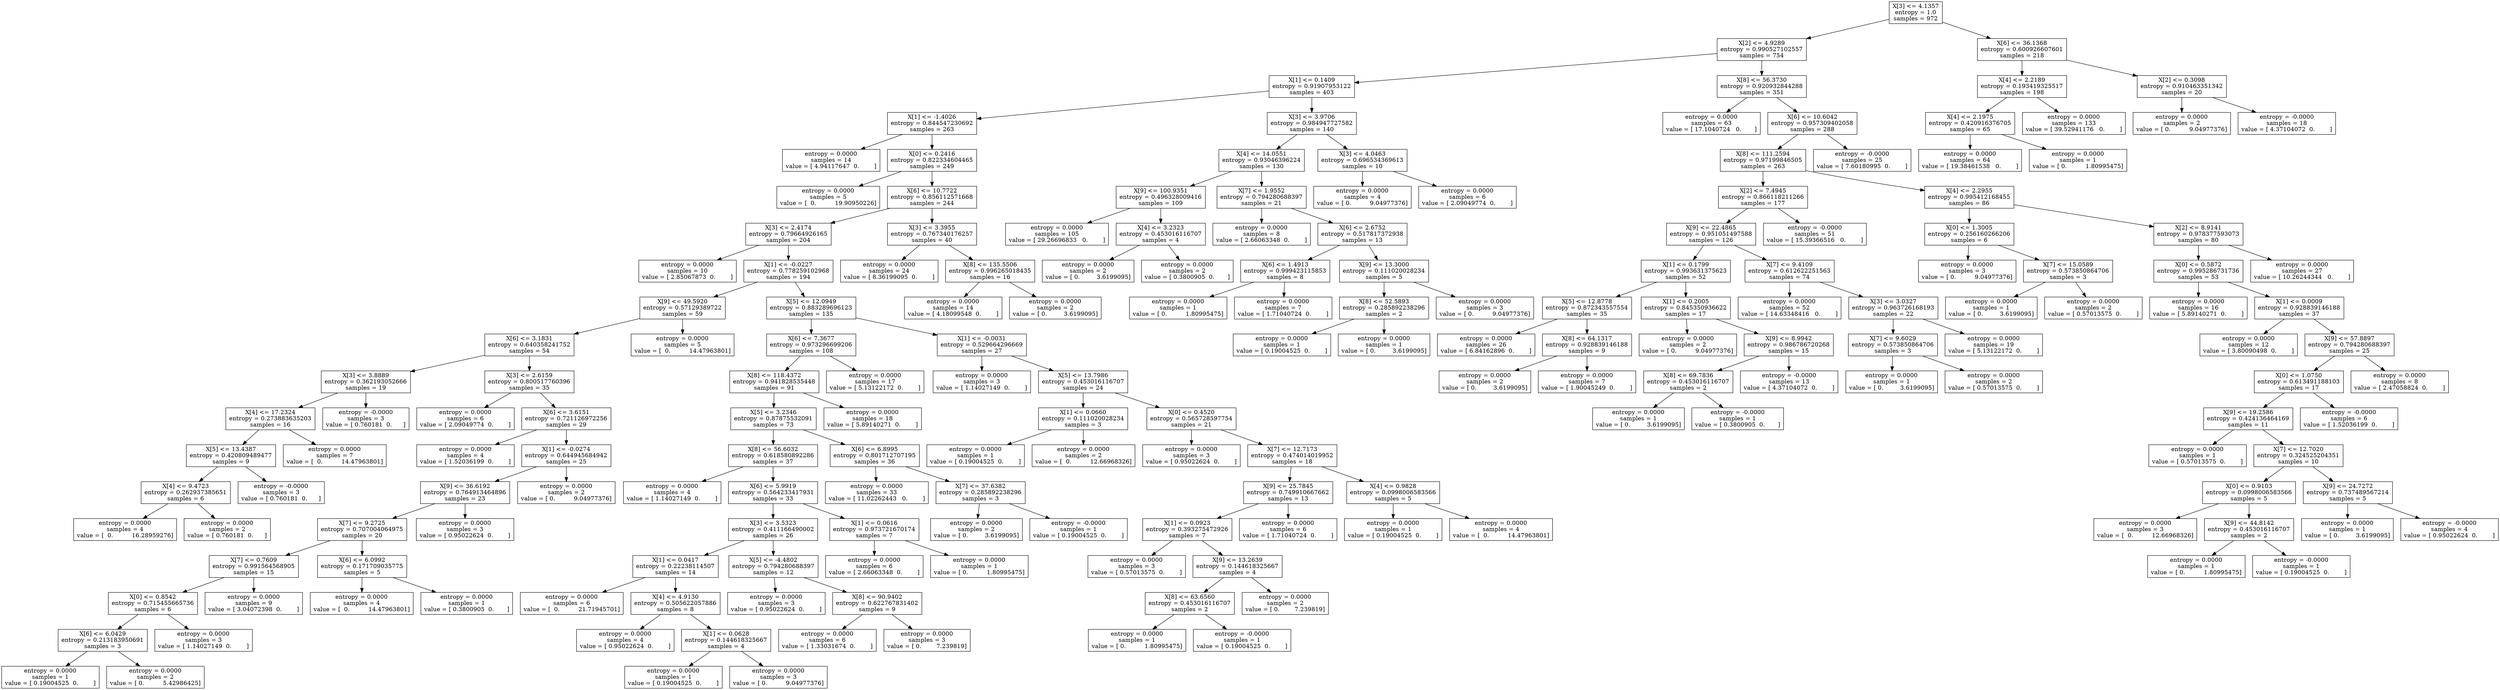 digraph Tree {
0 [label="X[3] <= 4.1357\nentropy = 1.0\nsamples = 972", shape="box"] ;
1 [label="X[2] <= 4.9289\nentropy = 0.990527102557\nsamples = 754", shape="box"] ;
0 -> 1 ;
2 [label="X[1] <= 0.1409\nentropy = 0.91907953122\nsamples = 403", shape="box"] ;
1 -> 2 ;
3 [label="X[1] <= -1.4026\nentropy = 0.844547230692\nsamples = 263", shape="box"] ;
2 -> 3 ;
4 [label="entropy = 0.0000\nsamples = 14\nvalue = [ 4.94117647  0.        ]", shape="box"] ;
3 -> 4 ;
5 [label="X[0] <= 0.2416\nentropy = 0.822334604465\nsamples = 249", shape="box"] ;
3 -> 5 ;
6 [label="entropy = 0.0000\nsamples = 5\nvalue = [  0.          19.90950226]", shape="box"] ;
5 -> 6 ;
7 [label="X[6] <= 10.7722\nentropy = 0.856112571668\nsamples = 244", shape="box"] ;
5 -> 7 ;
8 [label="X[3] <= 2.4174\nentropy = 0.79664926165\nsamples = 204", shape="box"] ;
7 -> 8 ;
9 [label="entropy = 0.0000\nsamples = 10\nvalue = [ 2.85067873  0.        ]", shape="box"] ;
8 -> 9 ;
10 [label="X[1] <= -0.0227\nentropy = 0.778259102968\nsamples = 194", shape="box"] ;
8 -> 10 ;
11 [label="X[9] <= 49.5920\nentropy = 0.57129389722\nsamples = 59", shape="box"] ;
10 -> 11 ;
12 [label="X[6] <= 3.1831\nentropy = 0.640358241752\nsamples = 54", shape="box"] ;
11 -> 12 ;
13 [label="X[3] <= 3.8889\nentropy = 0.362193052666\nsamples = 19", shape="box"] ;
12 -> 13 ;
14 [label="X[4] <= 17.2324\nentropy = 0.273883635203\nsamples = 16", shape="box"] ;
13 -> 14 ;
15 [label="X[5] <= 13.4387\nentropy = 0.420809489477\nsamples = 9", shape="box"] ;
14 -> 15 ;
16 [label="X[4] <= 9.4723\nentropy = 0.262937385651\nsamples = 6", shape="box"] ;
15 -> 16 ;
17 [label="entropy = 0.0000\nsamples = 4\nvalue = [  0.          16.28959276]", shape="box"] ;
16 -> 17 ;
18 [label="entropy = 0.0000\nsamples = 2\nvalue = [ 0.760181  0.      ]", shape="box"] ;
16 -> 18 ;
19 [label="entropy = -0.0000\nsamples = 3\nvalue = [ 0.760181  0.      ]", shape="box"] ;
15 -> 19 ;
20 [label="entropy = 0.0000\nsamples = 7\nvalue = [  0.          14.47963801]", shape="box"] ;
14 -> 20 ;
21 [label="entropy = -0.0000\nsamples = 3\nvalue = [ 0.760181  0.      ]", shape="box"] ;
13 -> 21 ;
22 [label="X[3] <= 2.6159\nentropy = 0.800517760396\nsamples = 35", shape="box"] ;
12 -> 22 ;
23 [label="entropy = 0.0000\nsamples = 6\nvalue = [ 2.09049774  0.        ]", shape="box"] ;
22 -> 23 ;
24 [label="X[6] <= 3.6151\nentropy = 0.721126972256\nsamples = 29", shape="box"] ;
22 -> 24 ;
25 [label="entropy = 0.0000\nsamples = 4\nvalue = [ 1.52036199  0.        ]", shape="box"] ;
24 -> 25 ;
26 [label="X[1] <= -0.0274\nentropy = 0.644945684942\nsamples = 25", shape="box"] ;
24 -> 26 ;
27 [label="X[9] <= 36.6192\nentropy = 0.764913464896\nsamples = 23", shape="box"] ;
26 -> 27 ;
28 [label="X[7] <= 9.2725\nentropy = 0.707004064975\nsamples = 20", shape="box"] ;
27 -> 28 ;
29 [label="X[7] <= 0.7609\nentropy = 0.991564568905\nsamples = 15", shape="box"] ;
28 -> 29 ;
30 [label="X[0] <= 0.8542\nentropy = 0.715455665736\nsamples = 6", shape="box"] ;
29 -> 30 ;
31 [label="X[6] <= 6.0429\nentropy = 0.213183950691\nsamples = 3", shape="box"] ;
30 -> 31 ;
32 [label="entropy = 0.0000\nsamples = 1\nvalue = [ 0.19004525  0.        ]", shape="box"] ;
31 -> 32 ;
33 [label="entropy = 0.0000\nsamples = 2\nvalue = [ 0.          5.42986425]", shape="box"] ;
31 -> 33 ;
34 [label="entropy = 0.0000\nsamples = 3\nvalue = [ 1.14027149  0.        ]", shape="box"] ;
30 -> 34 ;
35 [label="entropy = 0.0000\nsamples = 9\nvalue = [ 3.04072398  0.        ]", shape="box"] ;
29 -> 35 ;
36 [label="X[6] <= 6.0992\nentropy = 0.171709035775\nsamples = 5", shape="box"] ;
28 -> 36 ;
37 [label="entropy = 0.0000\nsamples = 4\nvalue = [  0.          14.47963801]", shape="box"] ;
36 -> 37 ;
38 [label="entropy = 0.0000\nsamples = 1\nvalue = [ 0.3800905  0.       ]", shape="box"] ;
36 -> 38 ;
39 [label="entropy = 0.0000\nsamples = 3\nvalue = [ 0.95022624  0.        ]", shape="box"] ;
27 -> 39 ;
40 [label="entropy = 0.0000\nsamples = 2\nvalue = [ 0.          9.04977376]", shape="box"] ;
26 -> 40 ;
41 [label="entropy = 0.0000\nsamples = 5\nvalue = [  0.          14.47963801]", shape="box"] ;
11 -> 41 ;
42 [label="X[5] <= 12.0949\nentropy = 0.883289696123\nsamples = 135", shape="box"] ;
10 -> 42 ;
43 [label="X[6] <= 7.3677\nentropy = 0.973296699206\nsamples = 108", shape="box"] ;
42 -> 43 ;
44 [label="X[8] <= 118.4372\nentropy = 0.941828535448\nsamples = 91", shape="box"] ;
43 -> 44 ;
45 [label="X[5] <= 3.2346\nentropy = 0.87875532091\nsamples = 73", shape="box"] ;
44 -> 45 ;
46 [label="X[8] <= 56.6032\nentropy = 0.618580892286\nsamples = 37", shape="box"] ;
45 -> 46 ;
47 [label="entropy = 0.0000\nsamples = 4\nvalue = [ 1.14027149  0.        ]", shape="box"] ;
46 -> 47 ;
48 [label="X[6] <= 5.9919\nentropy = 0.564233417931\nsamples = 33", shape="box"] ;
46 -> 48 ;
49 [label="X[3] <= 3.5323\nentropy = 0.411166490002\nsamples = 26", shape="box"] ;
48 -> 49 ;
50 [label="X[1] <= 0.0417\nentropy = 0.22238114507\nsamples = 14", shape="box"] ;
49 -> 50 ;
51 [label="entropy = 0.0000\nsamples = 6\nvalue = [  0.          21.71945701]", shape="box"] ;
50 -> 51 ;
52 [label="X[4] <= 4.9130\nentropy = 0.505622057886\nsamples = 8", shape="box"] ;
50 -> 52 ;
53 [label="entropy = 0.0000\nsamples = 4\nvalue = [ 0.95022624  0.        ]", shape="box"] ;
52 -> 53 ;
54 [label="X[1] <= 0.0628\nentropy = 0.144618325667\nsamples = 4", shape="box"] ;
52 -> 54 ;
55 [label="entropy = 0.0000\nsamples = 1\nvalue = [ 0.19004525  0.        ]", shape="box"] ;
54 -> 55 ;
56 [label="entropy = 0.0000\nsamples = 3\nvalue = [ 0.          9.04977376]", shape="box"] ;
54 -> 56 ;
57 [label="X[5] <= -4.4802\nentropy = 0.794280688397\nsamples = 12", shape="box"] ;
49 -> 57 ;
58 [label="entropy = 0.0000\nsamples = 3\nvalue = [ 0.95022624  0.        ]", shape="box"] ;
57 -> 58 ;
59 [label="X[8] <= 90.9402\nentropy = 0.622767831402\nsamples = 9", shape="box"] ;
57 -> 59 ;
60 [label="entropy = 0.0000\nsamples = 6\nvalue = [ 1.33031674  0.        ]", shape="box"] ;
59 -> 60 ;
61 [label="entropy = 0.0000\nsamples = 3\nvalue = [ 0.        7.239819]", shape="box"] ;
59 -> 61 ;
62 [label="X[1] <= 0.0616\nentropy = 0.973721670174\nsamples = 7", shape="box"] ;
48 -> 62 ;
63 [label="entropy = 0.0000\nsamples = 6\nvalue = [ 2.66063348  0.        ]", shape="box"] ;
62 -> 63 ;
64 [label="entropy = 0.0000\nsamples = 1\nvalue = [ 0.          1.80995475]", shape="box"] ;
62 -> 64 ;
65 [label="X[6] <= 6.8995\nentropy = 0.801712707195\nsamples = 36", shape="box"] ;
45 -> 65 ;
66 [label="entropy = 0.0000\nsamples = 33\nvalue = [ 11.02262443   0.        ]", shape="box"] ;
65 -> 66 ;
67 [label="X[7] <= 37.6382\nentropy = 0.285892238296\nsamples = 3", shape="box"] ;
65 -> 67 ;
68 [label="entropy = 0.0000\nsamples = 2\nvalue = [ 0.         3.6199095]", shape="box"] ;
67 -> 68 ;
69 [label="entropy = -0.0000\nsamples = 1\nvalue = [ 0.19004525  0.        ]", shape="box"] ;
67 -> 69 ;
70 [label="entropy = 0.0000\nsamples = 18\nvalue = [ 5.89140271  0.        ]", shape="box"] ;
44 -> 70 ;
71 [label="entropy = 0.0000\nsamples = 17\nvalue = [ 5.13122172  0.        ]", shape="box"] ;
43 -> 71 ;
72 [label="X[1] <= -0.0031\nentropy = 0.529664296669\nsamples = 27", shape="box"] ;
42 -> 72 ;
73 [label="entropy = 0.0000\nsamples = 3\nvalue = [ 1.14027149  0.        ]", shape="box"] ;
72 -> 73 ;
74 [label="X[5] <= 13.7986\nentropy = 0.453016116707\nsamples = 24", shape="box"] ;
72 -> 74 ;
75 [label="X[1] <= 0.0660\nentropy = 0.111020028234\nsamples = 3", shape="box"] ;
74 -> 75 ;
76 [label="entropy = 0.0000\nsamples = 1\nvalue = [ 0.19004525  0.        ]", shape="box"] ;
75 -> 76 ;
77 [label="entropy = 0.0000\nsamples = 2\nvalue = [  0.          12.66968326]", shape="box"] ;
75 -> 77 ;
78 [label="X[0] <= 0.4520\nentropy = 0.565728597754\nsamples = 21", shape="box"] ;
74 -> 78 ;
79 [label="entropy = 0.0000\nsamples = 3\nvalue = [ 0.95022624  0.        ]", shape="box"] ;
78 -> 79 ;
80 [label="X[7] <= 12.7173\nentropy = 0.474014019952\nsamples = 18", shape="box"] ;
78 -> 80 ;
81 [label="X[9] <= 25.7845\nentropy = 0.749910667662\nsamples = 13", shape="box"] ;
80 -> 81 ;
82 [label="X[1] <= 0.0923\nentropy = 0.393275472926\nsamples = 7", shape="box"] ;
81 -> 82 ;
83 [label="entropy = 0.0000\nsamples = 3\nvalue = [ 0.57013575  0.        ]", shape="box"] ;
82 -> 83 ;
84 [label="X[9] <= 13.2639\nentropy = 0.144618325667\nsamples = 4", shape="box"] ;
82 -> 84 ;
85 [label="X[8] <= 63.6560\nentropy = 0.453016116707\nsamples = 2", shape="box"] ;
84 -> 85 ;
86 [label="entropy = 0.0000\nsamples = 1\nvalue = [ 0.          1.80995475]", shape="box"] ;
85 -> 86 ;
87 [label="entropy = -0.0000\nsamples = 1\nvalue = [ 0.19004525  0.        ]", shape="box"] ;
85 -> 87 ;
88 [label="entropy = 0.0000\nsamples = 2\nvalue = [ 0.        7.239819]", shape="box"] ;
84 -> 88 ;
89 [label="entropy = 0.0000\nsamples = 6\nvalue = [ 1.71040724  0.        ]", shape="box"] ;
81 -> 89 ;
90 [label="X[4] <= 0.9828\nentropy = 0.0998006583566\nsamples = 5", shape="box"] ;
80 -> 90 ;
91 [label="entropy = 0.0000\nsamples = 1\nvalue = [ 0.19004525  0.        ]", shape="box"] ;
90 -> 91 ;
92 [label="entropy = 0.0000\nsamples = 4\nvalue = [  0.          14.47963801]", shape="box"] ;
90 -> 92 ;
93 [label="X[3] <= 3.3955\nentropy = 0.767340176257\nsamples = 40", shape="box"] ;
7 -> 93 ;
94 [label="entropy = 0.0000\nsamples = 24\nvalue = [ 8.36199095  0.        ]", shape="box"] ;
93 -> 94 ;
95 [label="X[8] <= 135.5506\nentropy = 0.996265018435\nsamples = 16", shape="box"] ;
93 -> 95 ;
96 [label="entropy = 0.0000\nsamples = 14\nvalue = [ 4.18099548  0.        ]", shape="box"] ;
95 -> 96 ;
97 [label="entropy = 0.0000\nsamples = 2\nvalue = [ 0.         3.6199095]", shape="box"] ;
95 -> 97 ;
98 [label="X[3] <= 3.9706\nentropy = 0.984947727582\nsamples = 140", shape="box"] ;
2 -> 98 ;
99 [label="X[4] <= 14.0551\nentropy = 0.93046396224\nsamples = 130", shape="box"] ;
98 -> 99 ;
100 [label="X[9] <= 100.9351\nentropy = 0.496328009416\nsamples = 109", shape="box"] ;
99 -> 100 ;
101 [label="entropy = 0.0000\nsamples = 105\nvalue = [ 29.26696833   0.        ]", shape="box"] ;
100 -> 101 ;
102 [label="X[4] <= 3.2323\nentropy = 0.453016116707\nsamples = 4", shape="box"] ;
100 -> 102 ;
103 [label="entropy = 0.0000\nsamples = 2\nvalue = [ 0.         3.6199095]", shape="box"] ;
102 -> 103 ;
104 [label="entropy = 0.0000\nsamples = 2\nvalue = [ 0.3800905  0.       ]", shape="box"] ;
102 -> 104 ;
105 [label="X[7] <= 1.9552\nentropy = 0.794280688397\nsamples = 21", shape="box"] ;
99 -> 105 ;
106 [label="entropy = 0.0000\nsamples = 8\nvalue = [ 2.66063348  0.        ]", shape="box"] ;
105 -> 106 ;
107 [label="X[6] <= 2.6752\nentropy = 0.517817372938\nsamples = 13", shape="box"] ;
105 -> 107 ;
108 [label="X[6] <= 1.4913\nentropy = 0.999423115853\nsamples = 8", shape="box"] ;
107 -> 108 ;
109 [label="entropy = 0.0000\nsamples = 1\nvalue = [ 0.          1.80995475]", shape="box"] ;
108 -> 109 ;
110 [label="entropy = 0.0000\nsamples = 7\nvalue = [ 1.71040724  0.        ]", shape="box"] ;
108 -> 110 ;
111 [label="X[9] <= 13.3000\nentropy = 0.111020028234\nsamples = 5", shape="box"] ;
107 -> 111 ;
112 [label="X[8] <= 52.5893\nentropy = 0.285892238296\nsamples = 2", shape="box"] ;
111 -> 112 ;
113 [label="entropy = 0.0000\nsamples = 1\nvalue = [ 0.19004525  0.        ]", shape="box"] ;
112 -> 113 ;
114 [label="entropy = 0.0000\nsamples = 1\nvalue = [ 0.         3.6199095]", shape="box"] ;
112 -> 114 ;
115 [label="entropy = 0.0000\nsamples = 3\nvalue = [ 0.          9.04977376]", shape="box"] ;
111 -> 115 ;
116 [label="X[3] <= 4.0463\nentropy = 0.696534369613\nsamples = 10", shape="box"] ;
98 -> 116 ;
117 [label="entropy = 0.0000\nsamples = 4\nvalue = [ 0.          9.04977376]", shape="box"] ;
116 -> 117 ;
118 [label="entropy = 0.0000\nsamples = 6\nvalue = [ 2.09049774  0.        ]", shape="box"] ;
116 -> 118 ;
119 [label="X[8] <= 56.3730\nentropy = 0.920932844288\nsamples = 351", shape="box"] ;
1 -> 119 ;
120 [label="entropy = 0.0000\nsamples = 63\nvalue = [ 17.1040724   0.       ]", shape="box"] ;
119 -> 120 ;
121 [label="X[6] <= 10.6042\nentropy = 0.957309402058\nsamples = 288", shape="box"] ;
119 -> 121 ;
122 [label="X[8] <= 111.2594\nentropy = 0.97199846505\nsamples = 263", shape="box"] ;
121 -> 122 ;
123 [label="X[2] <= 7.4945\nentropy = 0.866118211266\nsamples = 177", shape="box"] ;
122 -> 123 ;
124 [label="X[9] <= 22.4865\nentropy = 0.951051497588\nsamples = 126", shape="box"] ;
123 -> 124 ;
125 [label="X[1] <= 0.1799\nentropy = 0.993631375623\nsamples = 52", shape="box"] ;
124 -> 125 ;
126 [label="X[5] <= 12.8778\nentropy = 0.872343557554\nsamples = 35", shape="box"] ;
125 -> 126 ;
127 [label="entropy = 0.0000\nsamples = 26\nvalue = [ 6.84162896  0.        ]", shape="box"] ;
126 -> 127 ;
128 [label="X[8] <= 64.1317\nentropy = 0.928839146188\nsamples = 9", shape="box"] ;
126 -> 128 ;
129 [label="entropy = 0.0000\nsamples = 2\nvalue = [ 0.         3.6199095]", shape="box"] ;
128 -> 129 ;
130 [label="entropy = 0.0000\nsamples = 7\nvalue = [ 1.90045249  0.        ]", shape="box"] ;
128 -> 130 ;
131 [label="X[1] <= 0.2005\nentropy = 0.845350936622\nsamples = 17", shape="box"] ;
125 -> 131 ;
132 [label="entropy = 0.0000\nsamples = 2\nvalue = [ 0.          9.04977376]", shape="box"] ;
131 -> 132 ;
133 [label="X[9] <= 8.9942\nentropy = 0.986786720268\nsamples = 15", shape="box"] ;
131 -> 133 ;
134 [label="X[8] <= 69.7836\nentropy = 0.453016116707\nsamples = 2", shape="box"] ;
133 -> 134 ;
135 [label="entropy = 0.0000\nsamples = 1\nvalue = [ 0.         3.6199095]", shape="box"] ;
134 -> 135 ;
136 [label="entropy = -0.0000\nsamples = 1\nvalue = [ 0.3800905  0.       ]", shape="box"] ;
134 -> 136 ;
137 [label="entropy = -0.0000\nsamples = 13\nvalue = [ 4.37104072  0.        ]", shape="box"] ;
133 -> 137 ;
138 [label="X[7] <= 9.4109\nentropy = 0.612622251563\nsamples = 74", shape="box"] ;
124 -> 138 ;
139 [label="entropy = 0.0000\nsamples = 52\nvalue = [ 14.63348416   0.        ]", shape="box"] ;
138 -> 139 ;
140 [label="X[3] <= 3.0327\nentropy = 0.963726168193\nsamples = 22", shape="box"] ;
138 -> 140 ;
141 [label="X[7] <= 9.6029\nentropy = 0.573850864706\nsamples = 3", shape="box"] ;
140 -> 141 ;
142 [label="entropy = 0.0000\nsamples = 1\nvalue = [ 0.         3.6199095]", shape="box"] ;
141 -> 142 ;
143 [label="entropy = 0.0000\nsamples = 2\nvalue = [ 0.57013575  0.        ]", shape="box"] ;
141 -> 143 ;
144 [label="entropy = 0.0000\nsamples = 19\nvalue = [ 5.13122172  0.        ]", shape="box"] ;
140 -> 144 ;
145 [label="entropy = -0.0000\nsamples = 51\nvalue = [ 15.39366516   0.        ]", shape="box"] ;
123 -> 145 ;
146 [label="X[4] <= 2.2955\nentropy = 0.995412168455\nsamples = 86", shape="box"] ;
122 -> 146 ;
147 [label="X[0] <= 1.3005\nentropy = 0.256160266206\nsamples = 6", shape="box"] ;
146 -> 147 ;
148 [label="entropy = 0.0000\nsamples = 3\nvalue = [ 0.          9.04977376]", shape="box"] ;
147 -> 148 ;
149 [label="X[7] <= 15.0589\nentropy = 0.573850864706\nsamples = 3", shape="box"] ;
147 -> 149 ;
150 [label="entropy = 0.0000\nsamples = 1\nvalue = [ 0.         3.6199095]", shape="box"] ;
149 -> 150 ;
151 [label="entropy = 0.0000\nsamples = 2\nvalue = [ 0.57013575  0.        ]", shape="box"] ;
149 -> 151 ;
152 [label="X[2] <= 8.9141\nentropy = 0.978377593073\nsamples = 80", shape="box"] ;
146 -> 152 ;
153 [label="X[0] <= 0.5872\nentropy = 0.995286731736\nsamples = 53", shape="box"] ;
152 -> 153 ;
154 [label="entropy = 0.0000\nsamples = 16\nvalue = [ 5.89140271  0.        ]", shape="box"] ;
153 -> 154 ;
155 [label="X[1] <= 0.0009\nentropy = 0.928839146188\nsamples = 37", shape="box"] ;
153 -> 155 ;
156 [label="entropy = 0.0000\nsamples = 12\nvalue = [ 3.80090498  0.        ]", shape="box"] ;
155 -> 156 ;
157 [label="X[9] <= 57.8897\nentropy = 0.794280688397\nsamples = 25", shape="box"] ;
155 -> 157 ;
158 [label="X[0] <= 1.0750\nentropy = 0.613491188103\nsamples = 17", shape="box"] ;
157 -> 158 ;
159 [label="X[9] <= 19.2586\nentropy = 0.424136464169\nsamples = 11", shape="box"] ;
158 -> 159 ;
160 [label="entropy = 0.0000\nsamples = 1\nvalue = [ 0.57013575  0.        ]", shape="box"] ;
159 -> 160 ;
161 [label="X[7] <= 12.7020\nentropy = 0.324525204351\nsamples = 10", shape="box"] ;
159 -> 161 ;
162 [label="X[0] <= 0.9103\nentropy = 0.0998006583566\nsamples = 5", shape="box"] ;
161 -> 162 ;
163 [label="entropy = 0.0000\nsamples = 3\nvalue = [  0.          12.66968326]", shape="box"] ;
162 -> 163 ;
164 [label="X[9] <= 44.8142\nentropy = 0.453016116707\nsamples = 2", shape="box"] ;
162 -> 164 ;
165 [label="entropy = 0.0000\nsamples = 1\nvalue = [ 0.          1.80995475]", shape="box"] ;
164 -> 165 ;
166 [label="entropy = -0.0000\nsamples = 1\nvalue = [ 0.19004525  0.        ]", shape="box"] ;
164 -> 166 ;
167 [label="X[9] <= 24.7272\nentropy = 0.737489567214\nsamples = 5", shape="box"] ;
161 -> 167 ;
168 [label="entropy = 0.0000\nsamples = 1\nvalue = [ 0.         3.6199095]", shape="box"] ;
167 -> 168 ;
169 [label="entropy = -0.0000\nsamples = 4\nvalue = [ 0.95022624  0.        ]", shape="box"] ;
167 -> 169 ;
170 [label="entropy = -0.0000\nsamples = 6\nvalue = [ 1.52036199  0.        ]", shape="box"] ;
158 -> 170 ;
171 [label="entropy = 0.0000\nsamples = 8\nvalue = [ 2.47058824  0.        ]", shape="box"] ;
157 -> 171 ;
172 [label="entropy = 0.0000\nsamples = 27\nvalue = [ 10.26244344   0.        ]", shape="box"] ;
152 -> 172 ;
173 [label="entropy = -0.0000\nsamples = 25\nvalue = [ 7.60180995  0.        ]", shape="box"] ;
121 -> 173 ;
174 [label="X[6] <= 36.1368\nentropy = 0.600926607601\nsamples = 218", shape="box"] ;
0 -> 174 ;
175 [label="X[4] <= 2.2189\nentropy = 0.193419325517\nsamples = 198", shape="box"] ;
174 -> 175 ;
176 [label="X[4] <= 2.1975\nentropy = 0.420916376705\nsamples = 65", shape="box"] ;
175 -> 176 ;
177 [label="entropy = 0.0000\nsamples = 64\nvalue = [ 19.38461538   0.        ]", shape="box"] ;
176 -> 177 ;
178 [label="entropy = 0.0000\nsamples = 1\nvalue = [ 0.          1.80995475]", shape="box"] ;
176 -> 178 ;
179 [label="entropy = 0.0000\nsamples = 133\nvalue = [ 39.52941176   0.        ]", shape="box"] ;
175 -> 179 ;
180 [label="X[2] <= 0.3098\nentropy = 0.910463351342\nsamples = 20", shape="box"] ;
174 -> 180 ;
181 [label="entropy = 0.0000\nsamples = 2\nvalue = [ 0.          9.04977376]", shape="box"] ;
180 -> 181 ;
182 [label="entropy = -0.0000\nsamples = 18\nvalue = [ 4.37104072  0.        ]", shape="box"] ;
180 -> 182 ;
}